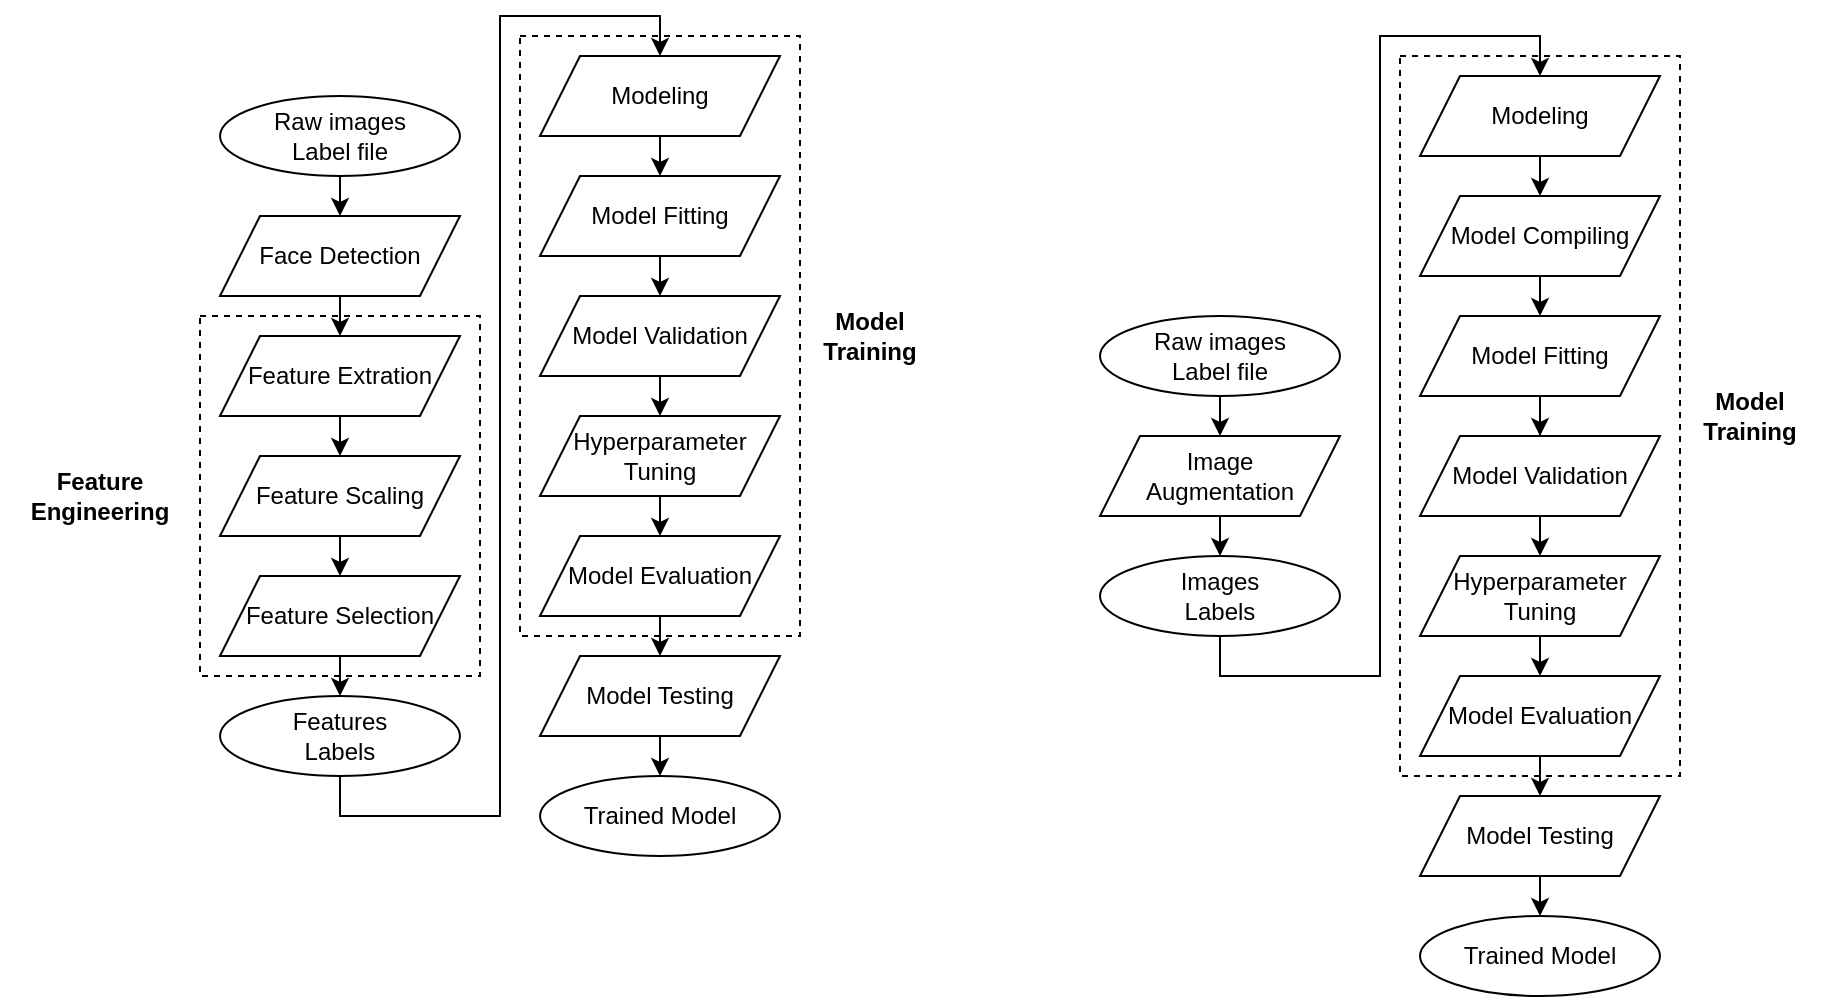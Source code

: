 <mxfile version="14.0.0" type="device"><diagram id="BhOxJGZQWCEjaoC964MM" name="第 1 页"><mxGraphModel dx="1869" dy="582" grid="1" gridSize="10" guides="1" tooltips="1" connect="1" arrows="1" fold="1" page="1" pageScale="1" pageWidth="827" pageHeight="1169" math="0" shadow="0"><root><mxCell id="0"/><mxCell id="1" parent="0"/><mxCell id="M5s9B4M9lxZp1ITJCoMK-17" style="edgeStyle=orthogonalEdgeStyle;rounded=0;orthogonalLoop=1;jettySize=auto;html=1;exitX=0.5;exitY=1;exitDx=0;exitDy=0;entryX=0.5;entryY=0;entryDx=0;entryDy=0;" edge="1" parent="1" source="M5s9B4M9lxZp1ITJCoMK-1" target="M5s9B4M9lxZp1ITJCoMK-2"><mxGeometry relative="1" as="geometry"/></mxCell><mxCell id="M5s9B4M9lxZp1ITJCoMK-1" value="Raw images&lt;br&gt;Label file" style="ellipse;whiteSpace=wrap;html=1;" vertex="1" parent="1"><mxGeometry x="60" y="60" width="120" height="40" as="geometry"/></mxCell><mxCell id="M5s9B4M9lxZp1ITJCoMK-18" style="edgeStyle=orthogonalEdgeStyle;rounded=0;orthogonalLoop=1;jettySize=auto;html=1;exitX=0.5;exitY=1;exitDx=0;exitDy=0;entryX=0.5;entryY=0;entryDx=0;entryDy=0;" edge="1" parent="1" source="M5s9B4M9lxZp1ITJCoMK-2" target="M5s9B4M9lxZp1ITJCoMK-3"><mxGeometry relative="1" as="geometry"/></mxCell><mxCell id="M5s9B4M9lxZp1ITJCoMK-2" value="Face Detection" style="shape=parallelogram;perimeter=parallelogramPerimeter;whiteSpace=wrap;html=1;fixedSize=1;" vertex="1" parent="1"><mxGeometry x="60" y="120" width="120" height="40" as="geometry"/></mxCell><mxCell id="M5s9B4M9lxZp1ITJCoMK-19" style="edgeStyle=orthogonalEdgeStyle;rounded=0;orthogonalLoop=1;jettySize=auto;html=1;exitX=0.5;exitY=1;exitDx=0;exitDy=0;entryX=0.5;entryY=0;entryDx=0;entryDy=0;" edge="1" parent="1" source="M5s9B4M9lxZp1ITJCoMK-3" target="M5s9B4M9lxZp1ITJCoMK-5"><mxGeometry relative="1" as="geometry"/></mxCell><mxCell id="M5s9B4M9lxZp1ITJCoMK-3" value="Feature Extration" style="shape=parallelogram;perimeter=parallelogramPerimeter;whiteSpace=wrap;html=1;fixedSize=1;" vertex="1" parent="1"><mxGeometry x="60" y="180" width="120" height="40" as="geometry"/></mxCell><mxCell id="M5s9B4M9lxZp1ITJCoMK-20" style="edgeStyle=orthogonalEdgeStyle;rounded=0;orthogonalLoop=1;jettySize=auto;html=1;exitX=0.5;exitY=1;exitDx=0;exitDy=0;entryX=0.5;entryY=0;entryDx=0;entryDy=0;" edge="1" parent="1" source="M5s9B4M9lxZp1ITJCoMK-5" target="M5s9B4M9lxZp1ITJCoMK-6"><mxGeometry relative="1" as="geometry"/></mxCell><mxCell id="M5s9B4M9lxZp1ITJCoMK-5" value="Feature Scaling" style="shape=parallelogram;perimeter=parallelogramPerimeter;whiteSpace=wrap;html=1;fixedSize=1;" vertex="1" parent="1"><mxGeometry x="60" y="240" width="120" height="40" as="geometry"/></mxCell><mxCell id="M5s9B4M9lxZp1ITJCoMK-21" style="edgeStyle=orthogonalEdgeStyle;rounded=0;orthogonalLoop=1;jettySize=auto;html=1;exitX=0.5;exitY=1;exitDx=0;exitDy=0;entryX=0.5;entryY=0;entryDx=0;entryDy=0;" edge="1" parent="1" source="M5s9B4M9lxZp1ITJCoMK-6" target="M5s9B4M9lxZp1ITJCoMK-9"><mxGeometry relative="1" as="geometry"/></mxCell><mxCell id="M5s9B4M9lxZp1ITJCoMK-6" value="Feature Selection" style="shape=parallelogram;perimeter=parallelogramPerimeter;whiteSpace=wrap;html=1;fixedSize=1;" vertex="1" parent="1"><mxGeometry x="60" y="300" width="120" height="40" as="geometry"/></mxCell><mxCell id="M5s9B4M9lxZp1ITJCoMK-22" style="edgeStyle=orthogonalEdgeStyle;rounded=0;orthogonalLoop=1;jettySize=auto;html=1;exitX=0.5;exitY=1;exitDx=0;exitDy=0;entryX=0.5;entryY=0;entryDx=0;entryDy=0;" edge="1" parent="1" source="M5s9B4M9lxZp1ITJCoMK-9" target="M5s9B4M9lxZp1ITJCoMK-10"><mxGeometry relative="1" as="geometry"/></mxCell><mxCell id="M5s9B4M9lxZp1ITJCoMK-9" value="Features&lt;br&gt;Labels" style="ellipse;whiteSpace=wrap;html=1;" vertex="1" parent="1"><mxGeometry x="60" y="360" width="120" height="40" as="geometry"/></mxCell><mxCell id="M5s9B4M9lxZp1ITJCoMK-23" style="edgeStyle=orthogonalEdgeStyle;rounded=0;orthogonalLoop=1;jettySize=auto;html=1;exitX=0.5;exitY=1;exitDx=0;exitDy=0;entryX=0.5;entryY=0;entryDx=0;entryDy=0;" edge="1" parent="1" source="M5s9B4M9lxZp1ITJCoMK-44" target="M5s9B4M9lxZp1ITJCoMK-11"><mxGeometry relative="1" as="geometry"><Array as="points"/></mxGeometry></mxCell><mxCell id="M5s9B4M9lxZp1ITJCoMK-45" style="edgeStyle=orthogonalEdgeStyle;rounded=0;orthogonalLoop=1;jettySize=auto;html=1;exitX=0.5;exitY=1;exitDx=0;exitDy=0;entryX=0.5;entryY=0;entryDx=0;entryDy=0;" edge="1" parent="1" source="M5s9B4M9lxZp1ITJCoMK-10" target="M5s9B4M9lxZp1ITJCoMK-44"><mxGeometry relative="1" as="geometry"/></mxCell><mxCell id="M5s9B4M9lxZp1ITJCoMK-10" value="Modeling" style="shape=parallelogram;perimeter=parallelogramPerimeter;whiteSpace=wrap;html=1;fixedSize=1;" vertex="1" parent="1"><mxGeometry x="220" y="40" width="120" height="40" as="geometry"/></mxCell><mxCell id="M5s9B4M9lxZp1ITJCoMK-24" style="edgeStyle=orthogonalEdgeStyle;rounded=0;orthogonalLoop=1;jettySize=auto;html=1;exitX=0.5;exitY=1;exitDx=0;exitDy=0;entryX=0.5;entryY=0;entryDx=0;entryDy=0;" edge="1" parent="1" source="M5s9B4M9lxZp1ITJCoMK-11" target="M5s9B4M9lxZp1ITJCoMK-12"><mxGeometry relative="1" as="geometry"/></mxCell><mxCell id="M5s9B4M9lxZp1ITJCoMK-11" value="Model Validation" style="shape=parallelogram;perimeter=parallelogramPerimeter;whiteSpace=wrap;html=1;fixedSize=1;" vertex="1" parent="1"><mxGeometry x="220" y="160" width="120" height="40" as="geometry"/></mxCell><mxCell id="M5s9B4M9lxZp1ITJCoMK-25" style="edgeStyle=orthogonalEdgeStyle;rounded=0;orthogonalLoop=1;jettySize=auto;html=1;exitX=0.5;exitY=1;exitDx=0;exitDy=0;entryX=0.5;entryY=0;entryDx=0;entryDy=0;" edge="1" parent="1" source="M5s9B4M9lxZp1ITJCoMK-12" target="M5s9B4M9lxZp1ITJCoMK-13"><mxGeometry relative="1" as="geometry"/></mxCell><mxCell id="M5s9B4M9lxZp1ITJCoMK-12" value="Hyperparameter Tuning" style="shape=parallelogram;perimeter=parallelogramPerimeter;whiteSpace=wrap;html=1;fixedSize=1;" vertex="1" parent="1"><mxGeometry x="220" y="220" width="120" height="40" as="geometry"/></mxCell><mxCell id="M5s9B4M9lxZp1ITJCoMK-26" style="edgeStyle=orthogonalEdgeStyle;rounded=0;orthogonalLoop=1;jettySize=auto;html=1;exitX=0.5;exitY=1;exitDx=0;exitDy=0;entryX=0.5;entryY=0;entryDx=0;entryDy=0;" edge="1" parent="1" source="M5s9B4M9lxZp1ITJCoMK-13" target="M5s9B4M9lxZp1ITJCoMK-14"><mxGeometry relative="1" as="geometry"/></mxCell><mxCell id="M5s9B4M9lxZp1ITJCoMK-13" value="Model Evaluation" style="shape=parallelogram;perimeter=parallelogramPerimeter;whiteSpace=wrap;html=1;fixedSize=1;" vertex="1" parent="1"><mxGeometry x="220" y="280" width="120" height="40" as="geometry"/></mxCell><mxCell id="M5s9B4M9lxZp1ITJCoMK-27" style="edgeStyle=orthogonalEdgeStyle;rounded=0;orthogonalLoop=1;jettySize=auto;html=1;exitX=0.5;exitY=1;exitDx=0;exitDy=0;entryX=0.5;entryY=0;entryDx=0;entryDy=0;" edge="1" parent="1" source="M5s9B4M9lxZp1ITJCoMK-14" target="M5s9B4M9lxZp1ITJCoMK-16"><mxGeometry relative="1" as="geometry"/></mxCell><mxCell id="M5s9B4M9lxZp1ITJCoMK-14" value="Model Testing" style="shape=parallelogram;perimeter=parallelogramPerimeter;whiteSpace=wrap;html=1;fixedSize=1;" vertex="1" parent="1"><mxGeometry x="220" y="340" width="120" height="40" as="geometry"/></mxCell><mxCell id="M5s9B4M9lxZp1ITJCoMK-16" value="Trained Model" style="ellipse;whiteSpace=wrap;html=1;" vertex="1" parent="1"><mxGeometry x="220" y="400" width="120" height="40" as="geometry"/></mxCell><mxCell id="M5s9B4M9lxZp1ITJCoMK-28" value="" style="whiteSpace=wrap;html=1;fillColor=none;dashed=1;" vertex="1" parent="1"><mxGeometry x="50" y="170" width="140" height="180" as="geometry"/></mxCell><mxCell id="M5s9B4M9lxZp1ITJCoMK-29" value="" style="whiteSpace=wrap;html=1;dashed=1;fillColor=none;" vertex="1" parent="1"><mxGeometry x="210" y="30" width="140" height="300" as="geometry"/></mxCell><mxCell id="M5s9B4M9lxZp1ITJCoMK-30" value="&lt;span&gt;Feature Engineering&lt;/span&gt;" style="text;html=1;strokeColor=none;fillColor=none;align=center;verticalAlign=middle;whiteSpace=wrap;rounded=0;dashed=1;horizontal=1;fontStyle=1" vertex="1" parent="1"><mxGeometry x="-50" y="200" width="100" height="120" as="geometry"/></mxCell><mxCell id="M5s9B4M9lxZp1ITJCoMK-31" value="&lt;span&gt;Model&lt;br&gt;Training&lt;/span&gt;" style="text;html=1;strokeColor=none;fillColor=none;align=center;verticalAlign=middle;whiteSpace=wrap;rounded=0;dashed=1;horizontal=1;fontStyle=1" vertex="1" parent="1"><mxGeometry x="350" y="120" width="70" height="120" as="geometry"/></mxCell><mxCell id="M5s9B4M9lxZp1ITJCoMK-49" style="edgeStyle=orthogonalEdgeStyle;rounded=0;orthogonalLoop=1;jettySize=auto;html=1;exitX=0.5;exitY=1;exitDx=0;exitDy=0;entryX=0.5;entryY=0;entryDx=0;entryDy=0;" edge="1" parent="1" source="M5s9B4M9lxZp1ITJCoMK-34" target="M5s9B4M9lxZp1ITJCoMK-39"><mxGeometry relative="1" as="geometry"/></mxCell><mxCell id="M5s9B4M9lxZp1ITJCoMK-34" value="Raw images&lt;br&gt;Label file" style="ellipse;whiteSpace=wrap;html=1;" vertex="1" parent="1"><mxGeometry x="500" y="170" width="120" height="40" as="geometry"/></mxCell><mxCell id="M5s9B4M9lxZp1ITJCoMK-50" style="edgeStyle=orthogonalEdgeStyle;rounded=0;orthogonalLoop=1;jettySize=auto;html=1;exitX=0.5;exitY=1;exitDx=0;exitDy=0;entryX=0.5;entryY=0;entryDx=0;entryDy=0;" edge="1" parent="1" source="M5s9B4M9lxZp1ITJCoMK-39" target="M5s9B4M9lxZp1ITJCoMK-40"><mxGeometry relative="1" as="geometry"/></mxCell><mxCell id="M5s9B4M9lxZp1ITJCoMK-39" value="Image&lt;br&gt;Augmentation" style="shape=parallelogram;perimeter=parallelogramPerimeter;whiteSpace=wrap;html=1;fixedSize=1;" vertex="1" parent="1"><mxGeometry x="500" y="230" width="120" height="40" as="geometry"/></mxCell><mxCell id="M5s9B4M9lxZp1ITJCoMK-51" style="edgeStyle=orthogonalEdgeStyle;rounded=0;orthogonalLoop=1;jettySize=auto;html=1;exitX=0.5;exitY=1;exitDx=0;exitDy=0;entryX=0.5;entryY=0;entryDx=0;entryDy=0;" edge="1" parent="1" source="M5s9B4M9lxZp1ITJCoMK-40" target="M5s9B4M9lxZp1ITJCoMK-41"><mxGeometry relative="1" as="geometry"/></mxCell><mxCell id="M5s9B4M9lxZp1ITJCoMK-40" value="Images&lt;br&gt;Labels" style="ellipse;whiteSpace=wrap;html=1;" vertex="1" parent="1"><mxGeometry x="500" y="290" width="120" height="40" as="geometry"/></mxCell><mxCell id="M5s9B4M9lxZp1ITJCoMK-52" style="edgeStyle=orthogonalEdgeStyle;rounded=0;orthogonalLoop=1;jettySize=auto;html=1;exitX=0.5;exitY=1;exitDx=0;exitDy=0;entryX=0.5;entryY=0;entryDx=0;entryDy=0;" edge="1" parent="1" source="M5s9B4M9lxZp1ITJCoMK-41" target="M5s9B4M9lxZp1ITJCoMK-42"><mxGeometry relative="1" as="geometry"/></mxCell><mxCell id="M5s9B4M9lxZp1ITJCoMK-41" value="Modeling" style="shape=parallelogram;perimeter=parallelogramPerimeter;whiteSpace=wrap;html=1;fixedSize=1;" vertex="1" parent="1"><mxGeometry x="660" y="50" width="120" height="40" as="geometry"/></mxCell><mxCell id="M5s9B4M9lxZp1ITJCoMK-53" style="edgeStyle=orthogonalEdgeStyle;rounded=0;orthogonalLoop=1;jettySize=auto;html=1;exitX=0.5;exitY=1;exitDx=0;exitDy=0;entryX=0.5;entryY=0;entryDx=0;entryDy=0;" edge="1" parent="1" source="M5s9B4M9lxZp1ITJCoMK-42" target="M5s9B4M9lxZp1ITJCoMK-43"><mxGeometry relative="1" as="geometry"/></mxCell><mxCell id="M5s9B4M9lxZp1ITJCoMK-42" value="Model Compiling" style="shape=parallelogram;perimeter=parallelogramPerimeter;whiteSpace=wrap;html=1;fixedSize=1;" vertex="1" parent="1"><mxGeometry x="660" y="110" width="120" height="40" as="geometry"/></mxCell><mxCell id="M5s9B4M9lxZp1ITJCoMK-54" style="edgeStyle=orthogonalEdgeStyle;rounded=0;orthogonalLoop=1;jettySize=auto;html=1;exitX=0.5;exitY=1;exitDx=0;exitDy=0;entryX=0.5;entryY=0;entryDx=0;entryDy=0;" edge="1" parent="1" source="M5s9B4M9lxZp1ITJCoMK-63" target="M5s9B4M9lxZp1ITJCoMK-46"><mxGeometry relative="1" as="geometry"><Array as="points"/></mxGeometry></mxCell><mxCell id="M5s9B4M9lxZp1ITJCoMK-62" style="edgeStyle=orthogonalEdgeStyle;rounded=0;orthogonalLoop=1;jettySize=auto;html=1;exitX=0.5;exitY=1;exitDx=0;exitDy=0;" edge="1" parent="1" source="M5s9B4M9lxZp1ITJCoMK-43" target="M5s9B4M9lxZp1ITJCoMK-61"><mxGeometry relative="1" as="geometry"/></mxCell><mxCell id="M5s9B4M9lxZp1ITJCoMK-43" value="Model Fitting" style="shape=parallelogram;perimeter=parallelogramPerimeter;whiteSpace=wrap;html=1;fixedSize=1;" vertex="1" parent="1"><mxGeometry x="660" y="170" width="120" height="40" as="geometry"/></mxCell><mxCell id="M5s9B4M9lxZp1ITJCoMK-44" value="Model Fitting" style="shape=parallelogram;perimeter=parallelogramPerimeter;whiteSpace=wrap;html=1;fixedSize=1;" vertex="1" parent="1"><mxGeometry x="220" y="100" width="120" height="40" as="geometry"/></mxCell><mxCell id="M5s9B4M9lxZp1ITJCoMK-55" style="edgeStyle=orthogonalEdgeStyle;rounded=0;orthogonalLoop=1;jettySize=auto;html=1;exitX=0.5;exitY=1;exitDx=0;exitDy=0;entryX=0.5;entryY=0;entryDx=0;entryDy=0;" edge="1" parent="1" source="M5s9B4M9lxZp1ITJCoMK-46" target="M5s9B4M9lxZp1ITJCoMK-47"><mxGeometry relative="1" as="geometry"/></mxCell><mxCell id="M5s9B4M9lxZp1ITJCoMK-46" value="Model Evaluation" style="shape=parallelogram;perimeter=parallelogramPerimeter;whiteSpace=wrap;html=1;fixedSize=1;" vertex="1" parent="1"><mxGeometry x="660" y="350" width="120" height="40" as="geometry"/></mxCell><mxCell id="M5s9B4M9lxZp1ITJCoMK-56" style="edgeStyle=orthogonalEdgeStyle;rounded=0;orthogonalLoop=1;jettySize=auto;html=1;exitX=0.5;exitY=1;exitDx=0;exitDy=0;entryX=0.5;entryY=0;entryDx=0;entryDy=0;" edge="1" parent="1" source="M5s9B4M9lxZp1ITJCoMK-47" target="M5s9B4M9lxZp1ITJCoMK-48"><mxGeometry relative="1" as="geometry"/></mxCell><mxCell id="M5s9B4M9lxZp1ITJCoMK-47" value="Model Testing" style="shape=parallelogram;perimeter=parallelogramPerimeter;whiteSpace=wrap;html=1;fixedSize=1;" vertex="1" parent="1"><mxGeometry x="660" y="410" width="120" height="40" as="geometry"/></mxCell><mxCell id="M5s9B4M9lxZp1ITJCoMK-48" value="Trained Model" style="ellipse;whiteSpace=wrap;html=1;" vertex="1" parent="1"><mxGeometry x="660" y="470" width="120" height="40" as="geometry"/></mxCell><mxCell id="M5s9B4M9lxZp1ITJCoMK-57" value="" style="whiteSpace=wrap;html=1;dashed=1;fillColor=none;" vertex="1" parent="1"><mxGeometry x="650" y="40" width="140" height="360" as="geometry"/></mxCell><mxCell id="M5s9B4M9lxZp1ITJCoMK-59" value="&lt;span&gt;Model&lt;br&gt;Training&lt;/span&gt;" style="text;html=1;strokeColor=none;fillColor=none;align=center;verticalAlign=middle;whiteSpace=wrap;rounded=0;dashed=1;horizontal=1;fontStyle=1" vertex="1" parent="1"><mxGeometry x="790" y="160" width="70" height="120" as="geometry"/></mxCell><mxCell id="M5s9B4M9lxZp1ITJCoMK-65" style="edgeStyle=orthogonalEdgeStyle;rounded=0;orthogonalLoop=1;jettySize=auto;html=1;exitX=0.5;exitY=1;exitDx=0;exitDy=0;entryX=0.5;entryY=0;entryDx=0;entryDy=0;" edge="1" parent="1" source="M5s9B4M9lxZp1ITJCoMK-61" target="M5s9B4M9lxZp1ITJCoMK-63"><mxGeometry relative="1" as="geometry"/></mxCell><mxCell id="M5s9B4M9lxZp1ITJCoMK-61" value="Model Validation" style="shape=parallelogram;perimeter=parallelogramPerimeter;whiteSpace=wrap;html=1;fixedSize=1;" vertex="1" parent="1"><mxGeometry x="660" y="230" width="120" height="40" as="geometry"/></mxCell><mxCell id="M5s9B4M9lxZp1ITJCoMK-63" value="Hyperparameter Tuning" style="shape=parallelogram;perimeter=parallelogramPerimeter;whiteSpace=wrap;html=1;fixedSize=1;" vertex="1" parent="1"><mxGeometry x="660" y="290" width="120" height="40" as="geometry"/></mxCell></root></mxGraphModel></diagram></mxfile>
